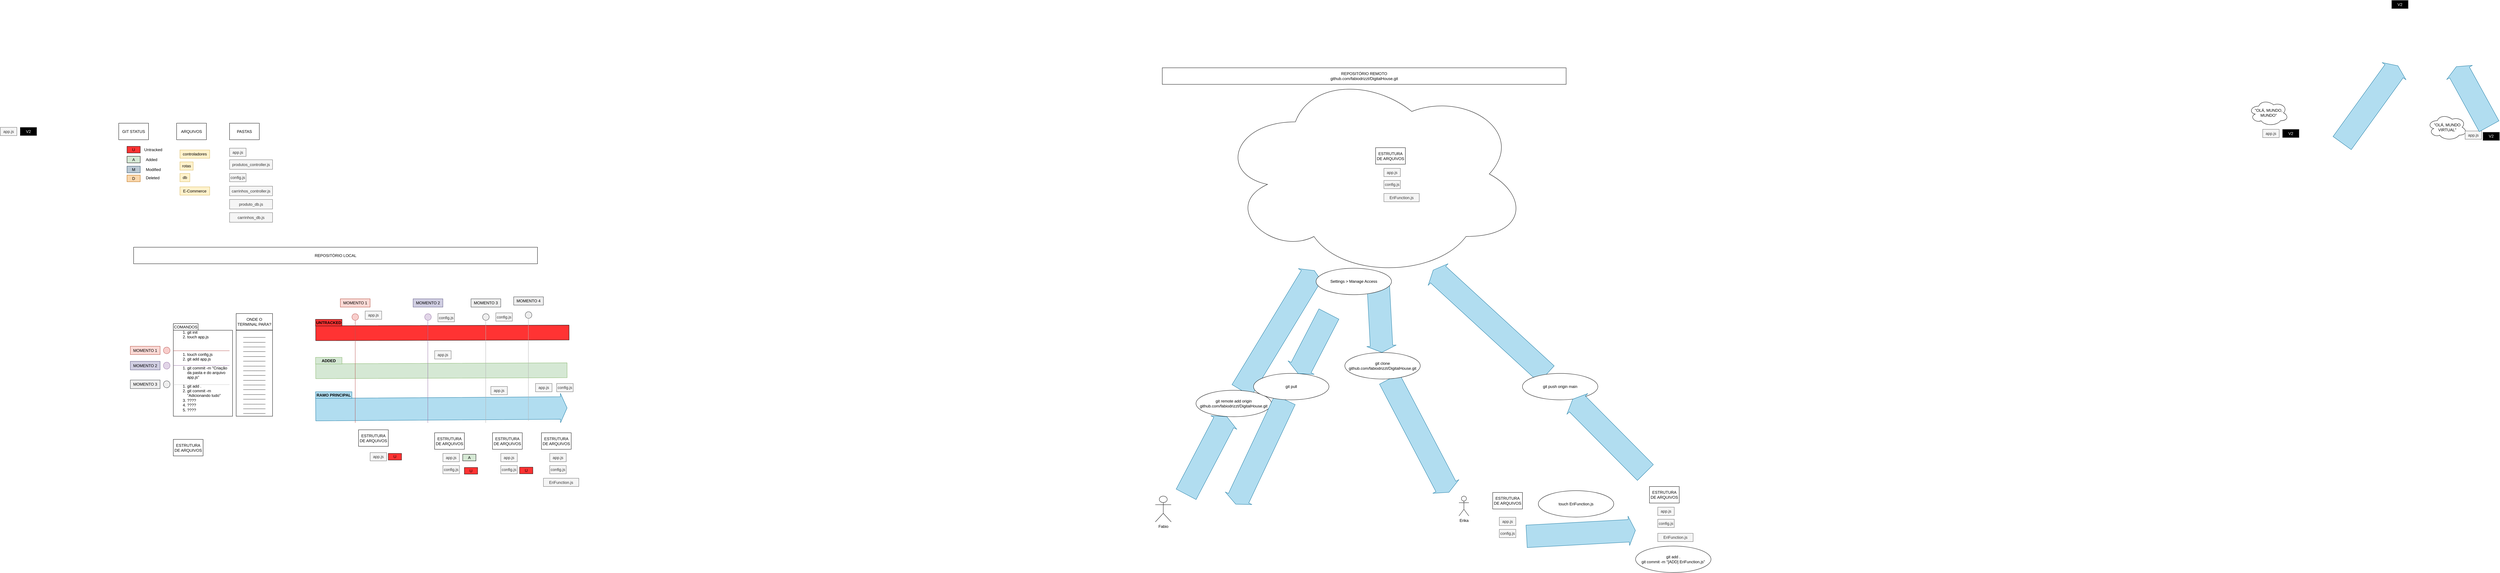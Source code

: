 <mxfile version="15.5.9" type="google"><diagram id="gjfnHKG4UxNZqwAq99h7" name="Page-1"><mxGraphModel dx="4668" dy="5510" grid="1" gridSize="10" guides="1" tooltips="1" connect="1" arrows="1" fold="1" page="1" pageScale="1" pageWidth="827" pageHeight="1169" math="0" shadow="0"><root><mxCell id="0"/><mxCell id="1" parent="0"/><mxCell id="Z1jpbVhlGLMtk55qGKZk-7" value="&lt;ol&gt;&lt;li&gt;&lt;span&gt;git init&lt;/span&gt;&lt;br&gt;&lt;/li&gt;&lt;li&gt;touch app.js&lt;/li&gt;&lt;/ol&gt;&lt;div&gt;&lt;br&gt;&lt;/div&gt;&lt;ol&gt;&lt;li&gt;touch config.js&lt;/li&gt;&lt;li&gt;git add app.js&lt;/li&gt;&lt;/ol&gt;&lt;ol&gt;&lt;li&gt;git commit -m &quot;Criação da pasta e do arquivo app.js&quot;&lt;/li&gt;&lt;/ol&gt;&lt;ol&gt;&lt;li&gt;git add .&lt;/li&gt;&lt;ol&gt;&lt;/ol&gt;&lt;li&gt;git commit -m &quot;Adicionando tudo&quot;&lt;/li&gt;&lt;ol&gt;&lt;/ol&gt;&lt;li&gt;&lt;span&gt;????&lt;/span&gt;&lt;br&gt;&lt;/li&gt;&lt;li&gt;????&lt;/li&gt;&lt;li&gt;????&lt;br&gt;&lt;br&gt;&lt;/li&gt;&lt;/ol&gt;" style="rounded=0;whiteSpace=wrap;html=1;align=left;" parent="1" vertex="1"><mxGeometry x="-2405" y="-3568.5" width="179" height="260" as="geometry"/></mxCell><mxCell id="Z1jpbVhlGLMtk55qGKZk-8" value="COMANDOS" style="rounded=0;whiteSpace=wrap;html=1;" parent="1" vertex="1"><mxGeometry x="-2405" y="-3588.5" width="75" height="20" as="geometry"/></mxCell><mxCell id="Z1jpbVhlGLMtk55qGKZk-9" value="&lt;span&gt;ESTRUTURA&lt;/span&gt;&lt;br&gt;&lt;span&gt;DE ARQUIVOS&lt;/span&gt;" style="rounded=0;whiteSpace=wrap;html=1;" parent="1" vertex="1"><mxGeometry x="-2405" y="-3238.5" width="90" height="50" as="geometry"/></mxCell><mxCell id="Z1jpbVhlGLMtk55qGKZk-10" value="" style="ellipse;whiteSpace=wrap;html=1;fillColor=#f8cecc;strokeColor=#b85450;" parent="1" vertex="1"><mxGeometry x="-2435" y="-3517.5" width="20" height="20" as="geometry"/></mxCell><mxCell id="Z1jpbVhlGLMtk55qGKZk-11" value="" style="endArrow=none;html=1;entryX=1;entryY=0.25;entryDx=0;entryDy=0;exitX=0;exitY=0.25;exitDx=0;exitDy=0;fillColor=#f8cecc;strokeColor=#b85450;" parent="1" edge="1"><mxGeometry width="50" height="50" relative="1" as="geometry"><mxPoint x="-2405" y="-3506.5" as="sourcePoint"/><mxPoint x="-2235" y="-3506.5" as="targetPoint"/></mxGeometry></mxCell><mxCell id="Z1jpbVhlGLMtk55qGKZk-12" value="" style="ellipse;whiteSpace=wrap;html=1;fillColor=#e1d5e7;strokeColor=#9673a6;" parent="1" vertex="1"><mxGeometry x="-2435" y="-3472" width="20" height="21" as="geometry"/></mxCell><mxCell id="Z1jpbVhlGLMtk55qGKZk-13" value="" style="endArrow=none;html=1;entryX=1;entryY=0.25;entryDx=0;entryDy=0;exitX=0;exitY=0.25;exitDx=0;exitDy=0;fillColor=#e1d5e7;strokeColor=#9673a6;" parent="1" edge="1"><mxGeometry width="50" height="50" relative="1" as="geometry"><mxPoint x="-2405" y="-3462" as="sourcePoint"/><mxPoint x="-2235" y="-3462" as="targetPoint"/></mxGeometry></mxCell><mxCell id="Z1jpbVhlGLMtk55qGKZk-14" value="" style="shape=flexArrow;endArrow=none;html=1;width=45;endSize=6.33;fillColor=#FF3333;endFill=0;" parent="1" edge="1"><mxGeometry width="50" height="50" relative="1" as="geometry"><mxPoint x="-1975" y="-3559.5" as="sourcePoint"/><mxPoint x="-1208" y="-3561.5" as="targetPoint"/></mxGeometry></mxCell><mxCell id="Z1jpbVhlGLMtk55qGKZk-15" value="" style="shape=flexArrow;endArrow=none;html=1;width=45;endSize=6.33;fillColor=#d5e8d4;strokeColor=#82b366;endFill=0;" parent="1" edge="1"><mxGeometry width="50" height="50" relative="1" as="geometry"><mxPoint x="-1975" y="-3444.5" as="sourcePoint"/><mxPoint x="-1214" y="-3447.5" as="targetPoint"/></mxGeometry></mxCell><mxCell id="Z1jpbVhlGLMtk55qGKZk-16" value="" style="shape=flexArrow;endArrow=classic;html=1;width=68;endSize=6.33;fillColor=#b1ddf0;strokeColor=#10739e;" parent="1" edge="1"><mxGeometry width="50" height="50" relative="1" as="geometry"><mxPoint x="-1975" y="-3328.5" as="sourcePoint"/><mxPoint x="-1214" y="-3333.5" as="targetPoint"/></mxGeometry></mxCell><mxCell id="Z1jpbVhlGLMtk55qGKZk-17" value="UNTRACKED" style="rounded=0;whiteSpace=wrap;html=1;fillColor=#FF3333;fontStyle=1" parent="1" vertex="1"><mxGeometry x="-1975" y="-3601.5" width="80" height="20" as="geometry"/></mxCell><mxCell id="Z1jpbVhlGLMtk55qGKZk-18" value="ADDED" style="rounded=0;whiteSpace=wrap;html=1;fillColor=#d5e8d4;strokeColor=#82b366;fontStyle=1" parent="1" vertex="1"><mxGeometry x="-1975" y="-3486.5" width="80" height="20" as="geometry"/></mxCell><mxCell id="Z1jpbVhlGLMtk55qGKZk-19" value="RAMO PRINCIPAL" style="rounded=0;whiteSpace=wrap;html=1;fillColor=#b1ddf0;strokeColor=#10739e;fontStyle=1" parent="1" vertex="1"><mxGeometry x="-1975" y="-3382.5" width="110" height="20" as="geometry"/></mxCell><mxCell id="Z1jpbVhlGLMtk55qGKZk-20" value="" style="ellipse;whiteSpace=wrap;html=1;fillColor=#f8cecc;strokeColor=#b85450;" parent="1" vertex="1"><mxGeometry x="-1865" y="-3618.5" width="20" height="20" as="geometry"/></mxCell><mxCell id="Z1jpbVhlGLMtk55qGKZk-21" value="" style="endArrow=none;html=1;exitX=0.5;exitY=1;exitDx=0;exitDy=0;fillColor=#f8cecc;strokeColor=#b85450;" parent="1" source="Z1jpbVhlGLMtk55qGKZk-20" edge="1"><mxGeometry width="50" height="50" relative="1" as="geometry"><mxPoint x="-1895" y="-3579" as="sourcePoint"/><mxPoint x="-1855" y="-3288.5" as="targetPoint"/></mxGeometry></mxCell><mxCell id="Z1jpbVhlGLMtk55qGKZk-22" value="&lt;span&gt;ESTRUTURA&lt;/span&gt;&lt;br&gt;&lt;span&gt;DE ARQUIVOS&lt;/span&gt;" style="rounded=0;whiteSpace=wrap;html=1;" parent="1" vertex="1"><mxGeometry x="-1845" y="-3267.5" width="90" height="50" as="geometry"/></mxCell><mxCell id="Z1jpbVhlGLMtk55qGKZk-23" value="U" style="rounded=0;whiteSpace=wrap;html=1;fillColor=#FF3333;" parent="1" vertex="1"><mxGeometry x="-2545" y="-4124.5" width="40" height="20" as="geometry"/></mxCell><mxCell id="Z1jpbVhlGLMtk55qGKZk-24" value="A" style="rounded=0;whiteSpace=wrap;html=1;fillColor=#D5E8D4;" parent="1" vertex="1"><mxGeometry x="-2545" y="-4094.5" width="40" height="20" as="geometry"/></mxCell><mxCell id="Z1jpbVhlGLMtk55qGKZk-25" value="M" style="rounded=0;whiteSpace=wrap;html=1;fillColor=#bac8d3;strokeColor=#23445d;" parent="1" vertex="1"><mxGeometry x="-2545" y="-4064.5" width="40" height="20" as="geometry"/></mxCell><mxCell id="Z1jpbVhlGLMtk55qGKZk-26" value="" style="ellipse;whiteSpace=wrap;html=1;fillColor=#eeeeee;strokeColor=#36393d;" parent="1" vertex="1"><mxGeometry x="-1470" y="-3618.5" width="20" height="20" as="geometry"/></mxCell><mxCell id="Z1jpbVhlGLMtk55qGKZk-27" value="" style="endArrow=none;html=1;exitX=0.5;exitY=1;exitDx=0;exitDy=0;fillColor=#eeeeee;strokeColor=#B3B3B3;" parent="1" edge="1"><mxGeometry width="50" height="50" relative="1" as="geometry"><mxPoint x="-1460.5" y="-3598.5" as="sourcePoint"/><mxPoint x="-1460.5" y="-3288.5" as="targetPoint"/></mxGeometry></mxCell><mxCell id="Z1jpbVhlGLMtk55qGKZk-28" value="GIT STATUS" style="rounded=0;whiteSpace=wrap;html=1;" parent="1" vertex="1"><mxGeometry x="-2570" y="-4194.5" width="90" height="50" as="geometry"/></mxCell><mxCell id="Z1jpbVhlGLMtk55qGKZk-29" value="ARQUIVOS" style="rounded=0;whiteSpace=wrap;html=1;" parent="1" vertex="1"><mxGeometry x="-2395" y="-4194.5" width="90" height="50" as="geometry"/></mxCell><mxCell id="Z1jpbVhlGLMtk55qGKZk-30" value="app.js" style="rounded=0;whiteSpace=wrap;html=1;fillColor=#f5f5f5;strokeColor=#666666;fontColor=#333333;" parent="1" vertex="1"><mxGeometry x="-2235" y="-4119" width="50" height="25" as="geometry"/></mxCell><mxCell id="Z1jpbVhlGLMtk55qGKZk-31" value="controladores" style="rounded=0;whiteSpace=wrap;html=1;fillColor=#fff2cc;strokeColor=#d6b656;" parent="1" vertex="1"><mxGeometry x="-2385" y="-4113.5" width="90" height="25" as="geometry"/></mxCell><mxCell id="Z1jpbVhlGLMtk55qGKZk-32" value="rotas" style="rounded=0;whiteSpace=wrap;html=1;fillColor=#fff2cc;strokeColor=#d6b656;" parent="1" vertex="1"><mxGeometry x="-2385" y="-4077.5" width="40" height="25" as="geometry"/></mxCell><mxCell id="Z1jpbVhlGLMtk55qGKZk-33" value="E-Commerce" style="rounded=0;whiteSpace=wrap;html=1;fillColor=#fff2cc;strokeColor=#d6b656;" parent="1" vertex="1"><mxGeometry x="-2385" y="-4002" width="90" height="25" as="geometry"/></mxCell><mxCell id="Z1jpbVhlGLMtk55qGKZk-34" value="db" style="rounded=0;whiteSpace=wrap;html=1;fillColor=#fff2cc;strokeColor=#d6b656;" parent="1" vertex="1"><mxGeometry x="-2385" y="-4042.5" width="30" height="25" as="geometry"/></mxCell><mxCell id="Z1jpbVhlGLMtk55qGKZk-35" value="produtos_controller.js" style="rounded=0;whiteSpace=wrap;html=1;fillColor=#f5f5f5;strokeColor=#666666;fontColor=#333333;" parent="1" vertex="1"><mxGeometry x="-2235" y="-4084" width="130" height="29" as="geometry"/></mxCell><mxCell id="Z1jpbVhlGLMtk55qGKZk-36" value="carrinhos_controller.js" style="rounded=0;whiteSpace=wrap;html=1;fillColor=#f5f5f5;strokeColor=#666666;fontColor=#333333;" parent="1" vertex="1"><mxGeometry x="-2235" y="-4004" width="130" height="29" as="geometry"/></mxCell><mxCell id="Z1jpbVhlGLMtk55qGKZk-37" value="produto_db.js" style="rounded=0;whiteSpace=wrap;html=1;fillColor=#f5f5f5;strokeColor=#666666;fontColor=#333333;" parent="1" vertex="1"><mxGeometry x="-2235" y="-3964" width="130" height="29" as="geometry"/></mxCell><mxCell id="Z1jpbVhlGLMtk55qGKZk-38" value="carrinhos_db.js" style="rounded=0;whiteSpace=wrap;html=1;fillColor=#f5f5f5;strokeColor=#666666;fontColor=#333333;" parent="1" vertex="1"><mxGeometry x="-2235" y="-3924" width="130" height="29" as="geometry"/></mxCell><mxCell id="Z1jpbVhlGLMtk55qGKZk-39" value="config.js" style="rounded=0;whiteSpace=wrap;html=1;fillColor=#f5f5f5;strokeColor=#666666;fontColor=#333333;" parent="1" vertex="1"><mxGeometry x="-2235" y="-4042.5" width="50" height="25" as="geometry"/></mxCell><mxCell id="Z1jpbVhlGLMtk55qGKZk-40" value="PASTAS" style="rounded=0;whiteSpace=wrap;html=1;" parent="1" vertex="1"><mxGeometry x="-2235" y="-4194.5" width="90" height="50" as="geometry"/></mxCell><mxCell id="Z1jpbVhlGLMtk55qGKZk-41" value="" style="edgeStyle=none;rounded=0;orthogonalLoop=1;jettySize=auto;html=1;strokeColor=#B3B3B3;fillColor=#FF3333;fontColor=#FFFFFF;entryX=0.5;entryY=1;entryDx=0;entryDy=0;" parent="1" source="Z1jpbVhlGLMtk55qGKZk-42" target="Z1jpbVhlGLMtk55qGKZk-42" edge="1"><mxGeometry relative="1" as="geometry"/></mxCell><mxCell id="Z1jpbVhlGLMtk55qGKZk-42" value="ONDE O TERMINAL PARA?" style="rounded=0;whiteSpace=wrap;html=1;" parent="1" vertex="1"><mxGeometry x="-2215" y="-3619" width="110" height="50" as="geometry"/></mxCell><mxCell id="Z1jpbVhlGLMtk55qGKZk-43" style="edgeStyle=none;rounded=0;orthogonalLoop=1;jettySize=auto;html=1;exitX=1;exitY=0.5;exitDx=0;exitDy=0;fillColor=#FF3333;" parent="1" source="Z1jpbVhlGLMtk55qGKZk-42" target="Z1jpbVhlGLMtk55qGKZk-42" edge="1"><mxGeometry relative="1" as="geometry"/></mxCell><mxCell id="Z1jpbVhlGLMtk55qGKZk-44" value="MOMENTO 1" style="rounded=0;whiteSpace=wrap;html=1;fillColor=#fad9d5;strokeColor=#ae4132;" parent="1" vertex="1"><mxGeometry x="-2535" y="-3520" width="90" height="25" as="geometry"/></mxCell><mxCell id="Z1jpbVhlGLMtk55qGKZk-45" value="MOMENTO 2" style="rounded=0;whiteSpace=wrap;html=1;fillColor=#d0cee2;strokeColor=#56517e;" parent="1" vertex="1"><mxGeometry x="-2535" y="-3474.5" width="90" height="26" as="geometry"/></mxCell><mxCell id="Z1jpbVhlGLMtk55qGKZk-46" value="MOMENTO 1" style="rounded=0;whiteSpace=wrap;html=1;fillColor=#fad9d5;strokeColor=#ae4132;" parent="1" vertex="1"><mxGeometry x="-1900" y="-3663.5" width="90" height="25" as="geometry"/></mxCell><mxCell id="Z1jpbVhlGLMtk55qGKZk-47" value="MOMENTO 3" style="rounded=0;whiteSpace=wrap;html=1;fillColor=#eeeeee;strokeColor=#36393d;" parent="1" vertex="1"><mxGeometry x="-1505" y="-3663.5" width="90" height="25" as="geometry"/></mxCell><mxCell id="Z1jpbVhlGLMtk55qGKZk-48" value="&lt;span&gt;ESTRUTURA&lt;/span&gt;&lt;br&gt;&lt;span&gt;DE ARQUIVOS&lt;/span&gt;" style="rounded=0;whiteSpace=wrap;html=1;" parent="1" vertex="1"><mxGeometry x="-1440" y="-3258.5" width="90" height="50" as="geometry"/></mxCell><mxCell id="Z1jpbVhlGLMtk55qGKZk-49" value="D" style="rounded=0;whiteSpace=wrap;html=1;fillColor=#fad7ac;strokeColor=#b46504;" parent="1" vertex="1"><mxGeometry x="-2545" y="-4037.5" width="40" height="20" as="geometry"/></mxCell><mxCell id="Z1jpbVhlGLMtk55qGKZk-50" value="Untracked" style="text;html=1;align=left;verticalAlign=middle;resizable=0;points=[];autosize=1;" parent="1" vertex="1"><mxGeometry x="-2495" y="-4124.5" width="70" height="20" as="geometry"/></mxCell><mxCell id="Z1jpbVhlGLMtk55qGKZk-51" value="Added" style="text;html=1;align=left;verticalAlign=middle;resizable=0;points=[];autosize=1;" parent="1" vertex="1"><mxGeometry x="-2490" y="-4094.5" width="50" height="20" as="geometry"/></mxCell><mxCell id="Z1jpbVhlGLMtk55qGKZk-52" value="Modified" style="text;html=1;align=left;verticalAlign=middle;resizable=0;points=[];autosize=1;" parent="1" vertex="1"><mxGeometry x="-2490" y="-4064.5" width="60" height="20" as="geometry"/></mxCell><mxCell id="Z1jpbVhlGLMtk55qGKZk-53" value="Deleted" style="text;html=1;align=left;verticalAlign=middle;resizable=0;points=[];autosize=1;" parent="1" vertex="1"><mxGeometry x="-2490" y="-4039.5" width="60" height="20" as="geometry"/></mxCell><mxCell id="Z1jpbVhlGLMtk55qGKZk-54" value="" style="edgeStyle=none;rounded=0;orthogonalLoop=1;jettySize=auto;html=1;fillColor=#FF3333;fontColor=#FFFFFF;" parent="1" edge="1"><mxGeometry relative="1" as="geometry"><mxPoint x="-1927.687" y="-3678.5" as="targetPoint"/><mxPoint x="-1927.687" y="-3678.5" as="sourcePoint"/></mxGeometry></mxCell><mxCell id="Z1jpbVhlGLMtk55qGKZk-55" value="app.js" style="rounded=0;whiteSpace=wrap;html=1;fillColor=#f5f5f5;strokeColor=#666666;fontColor=#333333;" parent="1" vertex="1"><mxGeometry x="-1810" y="-3198.5" width="50" height="25" as="geometry"/></mxCell><mxCell id="Z1jpbVhlGLMtk55qGKZk-56" value="U" style="rounded=0;whiteSpace=wrap;html=1;fillColor=#FF3333;" parent="1" vertex="1"><mxGeometry x="-1755" y="-3196" width="40" height="20" as="geometry"/></mxCell><mxCell id="Z1jpbVhlGLMtk55qGKZk-57" value="app.js" style="rounded=0;whiteSpace=wrap;html=1;fillColor=#f5f5f5;strokeColor=#666666;fontColor=#333333;" parent="1" vertex="1"><mxGeometry x="-1825" y="-3626.5" width="50" height="25" as="geometry"/></mxCell><mxCell id="Z1jpbVhlGLMtk55qGKZk-58" value="app.js" style="rounded=0;whiteSpace=wrap;html=1;fillColor=#f5f5f5;strokeColor=#666666;fontColor=#333333;" parent="1" vertex="1"><mxGeometry x="-1445" y="-3398.5" width="50" height="25" as="geometry"/></mxCell><mxCell id="Z1jpbVhlGLMtk55qGKZk-59" value="app.js" style="rounded=0;whiteSpace=wrap;html=1;fillColor=#f5f5f5;strokeColor=#666666;fontColor=#333333;" parent="1" vertex="1"><mxGeometry x="-1415" y="-3196" width="50" height="25" as="geometry"/></mxCell><mxCell id="Z1jpbVhlGLMtk55qGKZk-60" value="config.js" style="rounded=0;whiteSpace=wrap;html=1;fillColor=#f5f5f5;strokeColor=#666666;fontColor=#333333;" parent="1" vertex="1"><mxGeometry x="-1430" y="-3621" width="50" height="25" as="geometry"/></mxCell><mxCell id="Z1jpbVhlGLMtk55qGKZk-61" value="" style="ellipse;whiteSpace=wrap;html=1;fillColor=#eeeeee;strokeColor=#36393d;" parent="1" vertex="1"><mxGeometry x="-2435" y="-3415.5" width="20" height="21" as="geometry"/></mxCell><mxCell id="Z1jpbVhlGLMtk55qGKZk-62" value="MOMENTO 3" style="rounded=0;whiteSpace=wrap;html=1;fillColor=#eeeeee;strokeColor=#36393d;" parent="1" vertex="1"><mxGeometry x="-2535" y="-3418" width="90" height="26" as="geometry"/></mxCell><mxCell id="Z1jpbVhlGLMtk55qGKZk-63" value="" style="endArrow=none;html=1;entryX=1;entryY=0.25;entryDx=0;entryDy=0;exitX=0;exitY=0.25;exitDx=0;exitDy=0;fillColor=#f9f7ed;strokeColor=#CCCCCC;" parent="1" edge="1"><mxGeometry width="50" height="50" relative="1" as="geometry"><mxPoint x="-2405" y="-3404.09" as="sourcePoint"/><mxPoint x="-2235" y="-3404.09" as="targetPoint"/></mxGeometry></mxCell><mxCell id="Z1jpbVhlGLMtk55qGKZk-64" value="" style="ellipse;whiteSpace=wrap;html=1;fillColor=#e1d5e7;strokeColor=#9673a6;" parent="1" vertex="1"><mxGeometry x="-1645" y="-3618.5" width="20" height="20" as="geometry"/></mxCell><mxCell id="Z1jpbVhlGLMtk55qGKZk-65" value="" style="endArrow=none;html=1;exitX=0.5;exitY=1;exitDx=0;exitDy=0;fillColor=#e1d5e7;strokeColor=#9673a6;" parent="1" edge="1"><mxGeometry width="50" height="50" relative="1" as="geometry"><mxPoint x="-1635.5" y="-3598.5" as="sourcePoint"/><mxPoint x="-1635.5" y="-3288.5" as="targetPoint"/></mxGeometry></mxCell><mxCell id="Z1jpbVhlGLMtk55qGKZk-66" value="MOMENTO 2" style="rounded=0;whiteSpace=wrap;html=1;fillColor=#d0cee2;strokeColor=#56517e;" parent="1" vertex="1"><mxGeometry x="-1680" y="-3663.5" width="90" height="25" as="geometry"/></mxCell><mxCell id="Z1jpbVhlGLMtk55qGKZk-67" value="&lt;span&gt;ESTRUTURA&lt;/span&gt;&lt;br&gt;&lt;span&gt;DE ARQUIVOS&lt;/span&gt;" style="rounded=0;whiteSpace=wrap;html=1;" parent="1" vertex="1"><mxGeometry x="-1615" y="-3258.5" width="90" height="50" as="geometry"/></mxCell><mxCell id="Z1jpbVhlGLMtk55qGKZk-68" value="app.js" style="rounded=0;whiteSpace=wrap;html=1;fillColor=#f5f5f5;strokeColor=#666666;fontColor=#333333;" parent="1" vertex="1"><mxGeometry x="-1590" y="-3196" width="50" height="25" as="geometry"/></mxCell><mxCell id="Z1jpbVhlGLMtk55qGKZk-69" value="app.js" style="rounded=0;whiteSpace=wrap;html=1;fillColor=#f5f5f5;strokeColor=#666666;fontColor=#333333;" parent="1" vertex="1"><mxGeometry x="-1615" y="-3506.5" width="50" height="25" as="geometry"/></mxCell><mxCell id="Z1jpbVhlGLMtk55qGKZk-70" value="A" style="rounded=0;whiteSpace=wrap;html=1;fillColor=#D5E8D4;" parent="1" vertex="1"><mxGeometry x="-1530" y="-3193.5" width="40" height="20" as="geometry"/></mxCell><mxCell id="Z1jpbVhlGLMtk55qGKZk-71" value="config.js" style="rounded=0;whiteSpace=wrap;html=1;fillColor=#f5f5f5;strokeColor=#666666;fontColor=#333333;" parent="1" vertex="1"><mxGeometry x="-1605" y="-3619" width="50" height="25" as="geometry"/></mxCell><mxCell id="Z1jpbVhlGLMtk55qGKZk-72" value="__________&lt;br&gt;__________&lt;br&gt;__________&lt;br&gt;__________&lt;br&gt;__________&lt;br&gt;__________&lt;br&gt;__________&lt;br&gt;__________&lt;br&gt;__________&lt;br&gt;__________&lt;br&gt;__________&lt;br&gt;__________&lt;br&gt;__________&lt;br&gt;__________&lt;br&gt;__________&lt;br&gt;__________&lt;br&gt;__________&lt;br&gt;" style="rounded=0;whiteSpace=wrap;html=1;" parent="1" vertex="1"><mxGeometry x="-2215" y="-3568.5" width="110" height="260" as="geometry"/></mxCell><mxCell id="Z1jpbVhlGLMtk55qGKZk-73" value="config.js" style="rounded=0;whiteSpace=wrap;html=1;fillColor=#f5f5f5;strokeColor=#666666;fontColor=#333333;" parent="1" vertex="1"><mxGeometry x="-1590" y="-3159.5" width="50" height="25" as="geometry"/></mxCell><mxCell id="Z1jpbVhlGLMtk55qGKZk-74" value="config.js" style="rounded=0;whiteSpace=wrap;html=1;fillColor=#f5f5f5;strokeColor=#666666;fontColor=#333333;" parent="1" vertex="1"><mxGeometry x="-1415" y="-3159.5" width="50" height="25" as="geometry"/></mxCell><mxCell id="Z1jpbVhlGLMtk55qGKZk-75" value="U" style="rounded=0;whiteSpace=wrap;html=1;fillColor=#FF3333;" parent="1" vertex="1"><mxGeometry x="-1358" y="-3154.5" width="40" height="20" as="geometry"/></mxCell><mxCell id="Z1jpbVhlGLMtk55qGKZk-76" value="U" style="rounded=0;whiteSpace=wrap;html=1;fillColor=#FF3333;" parent="1" vertex="1"><mxGeometry x="-1525" y="-3153.5" width="40" height="20" as="geometry"/></mxCell><mxCell id="Z1jpbVhlGLMtk55qGKZk-77" value="REPOSITÓRIO LOCAL" style="rounded=0;whiteSpace=wrap;html=1;" parent="1" vertex="1"><mxGeometry x="-2525" y="-3819.5" width="1221" height="50" as="geometry"/></mxCell><mxCell id="Z1jpbVhlGLMtk55qGKZk-78" value="" style="ellipse;whiteSpace=wrap;html=1;fillColor=#eeeeee;strokeColor=#36393d;" parent="1" vertex="1"><mxGeometry x="-1341" y="-3624.5" width="20" height="20" as="geometry"/></mxCell><mxCell id="Z1jpbVhlGLMtk55qGKZk-79" value="" style="endArrow=none;html=1;exitX=0.5;exitY=1;exitDx=0;exitDy=0;fillColor=#eeeeee;strokeColor=#B3B3B3;" parent="1" edge="1"><mxGeometry width="50" height="50" relative="1" as="geometry"><mxPoint x="-1331.5" y="-3604.5" as="sourcePoint"/><mxPoint x="-1331.5" y="-3294.5" as="targetPoint"/></mxGeometry></mxCell><mxCell id="Z1jpbVhlGLMtk55qGKZk-80" value="MOMENTO 4" style="rounded=0;whiteSpace=wrap;html=1;fillColor=#eeeeee;strokeColor=#36393d;" parent="1" vertex="1"><mxGeometry x="-1376" y="-3669.5" width="90" height="25" as="geometry"/></mxCell><mxCell id="Z1jpbVhlGLMtk55qGKZk-81" value="app.js" style="rounded=0;whiteSpace=wrap;html=1;fillColor=#f5f5f5;strokeColor=#666666;fontColor=#333333;" parent="1" vertex="1"><mxGeometry x="-1310" y="-3407.5" width="50" height="25" as="geometry"/></mxCell><mxCell id="Z1jpbVhlGLMtk55qGKZk-82" value="config.js" style="rounded=0;whiteSpace=wrap;html=1;fillColor=#f5f5f5;strokeColor=#666666;fontColor=#333333;" parent="1" vertex="1"><mxGeometry x="-1246" y="-3407.5" width="50" height="25" as="geometry"/></mxCell><mxCell id="Z1jpbVhlGLMtk55qGKZk-83" value="&lt;span&gt;ESTRUTURA&lt;/span&gt;&lt;br&gt;&lt;span&gt;DE ARQUIVOS&lt;/span&gt;" style="rounded=0;whiteSpace=wrap;html=1;" parent="1" vertex="1"><mxGeometry x="-1292" y="-3258.5" width="90" height="50" as="geometry"/></mxCell><mxCell id="Z1jpbVhlGLMtk55qGKZk-84" value="app.js" style="rounded=0;whiteSpace=wrap;html=1;fillColor=#f5f5f5;strokeColor=#666666;fontColor=#333333;" parent="1" vertex="1"><mxGeometry x="-1267" y="-3196" width="50" height="25" as="geometry"/></mxCell><mxCell id="Z1jpbVhlGLMtk55qGKZk-85" value="config.js" style="rounded=0;whiteSpace=wrap;html=1;fillColor=#f5f5f5;strokeColor=#666666;fontColor=#333333;" parent="1" vertex="1"><mxGeometry x="-1267" y="-3159.5" width="50" height="25" as="geometry"/></mxCell><mxCell id="Z1jpbVhlGLMtk55qGKZk-86" value="Fabio" style="shape=umlActor;verticalLabelPosition=bottom;verticalAlign=top;html=1;outlineConnect=0;" parent="1" vertex="1"><mxGeometry x="564" y="-3067" width="48" height="78" as="geometry"/></mxCell><mxCell id="Z1jpbVhlGLMtk55qGKZk-87" value="" style="ellipse;shape=cloud;whiteSpace=wrap;html=1;fillColor=none;" parent="1" vertex="1"><mxGeometry x="753" y="-4356" width="938" height="630" as="geometry"/></mxCell><mxCell id="Z1jpbVhlGLMtk55qGKZk-88" value="REPOSITÓRIO REMOTO&lt;br&gt;github.com/fabiodrizzt/DigitalHouse.git" style="rounded=0;whiteSpace=wrap;html=1;" parent="1" vertex="1"><mxGeometry x="585" y="-4362" width="1221" height="50" as="geometry"/></mxCell><mxCell id="Z1jpbVhlGLMtk55qGKZk-89" value="" style="shape=flexArrow;endArrow=classic;html=1;width=68;endSize=6.33;fillColor=#b1ddf0;strokeColor=#10739e;" parent="1" edge="1"><mxGeometry width="50" height="50" relative="1" as="geometry"><mxPoint x="657" y="-3072" as="sourcePoint"/><mxPoint x="780.506" y="-3307.652" as="targetPoint"/></mxGeometry></mxCell><mxCell id="Z1jpbVhlGLMtk55qGKZk-90" value="" style="shape=flexArrow;endArrow=classic;html=1;width=68;endSize=6.33;fillColor=#b1ddf0;strokeColor=#10739e;" parent="1" edge="1"><mxGeometry width="50" height="50" relative="1" as="geometry"><mxPoint x="824.672" y="-3386.128" as="sourcePoint"/><mxPoint x="1045.148" y="-3749.254" as="targetPoint"/></mxGeometry></mxCell><mxCell id="Z1jpbVhlGLMtk55qGKZk-91" value="git remote add origin github.com/fabiodrizzt/DigitalHouse.git" style="ellipse;whiteSpace=wrap;html=1;" parent="1" vertex="1"><mxGeometry x="687" y="-3387" width="228" height="80" as="geometry"/></mxCell><mxCell id="Z1jpbVhlGLMtk55qGKZk-92" value="&lt;div&gt;&lt;span&gt;ESTRUTURA&lt;/span&gt;&lt;br&gt;&lt;/div&gt;&lt;div&gt;DE ARQUIVOS&lt;/div&gt;" style="rounded=0;whiteSpace=wrap;html=1;" parent="1" vertex="1"><mxGeometry x="1230" y="-4120.5" width="90" height="50" as="geometry"/></mxCell><mxCell id="Z1jpbVhlGLMtk55qGKZk-93" value="app.js" style="rounded=0;whiteSpace=wrap;html=1;fillColor=#f5f5f5;strokeColor=#666666;fontColor=#333333;" parent="1" vertex="1"><mxGeometry x="1255" y="-4058" width="50" height="25" as="geometry"/></mxCell><mxCell id="Z1jpbVhlGLMtk55qGKZk-94" value="config.js" style="rounded=0;whiteSpace=wrap;html=1;fillColor=#f5f5f5;strokeColor=#666666;fontColor=#333333;" parent="1" vertex="1"><mxGeometry x="1255" y="-4021.5" width="50" height="25" as="geometry"/></mxCell><mxCell id="Z1jpbVhlGLMtk55qGKZk-95" value="Erika&lt;br&gt;" style="shape=umlActor;verticalLabelPosition=bottom;verticalAlign=top;html=1;outlineConnect=0;" parent="1" vertex="1"><mxGeometry x="1482" y="-3067" width="30" height="60" as="geometry"/></mxCell><mxCell id="Z1jpbVhlGLMtk55qGKZk-96" value="" style="shape=flexArrow;endArrow=classic;html=1;width=68;endSize=6.33;fillColor=#b1ddf0;strokeColor=#10739e;" parent="1" source="Z1jpbVhlGLMtk55qGKZk-97" edge="1"><mxGeometry width="50" height="50" relative="1" as="geometry"><mxPoint x="1197" y="-3654" as="sourcePoint"/><mxPoint x="1452" y="-3078" as="targetPoint"/></mxGeometry></mxCell><mxCell id="Z1jpbVhlGLMtk55qGKZk-97" value="git clone github.com/fabiodrizzt/DigitalHouse.git" style="ellipse;whiteSpace=wrap;html=1;" parent="1" vertex="1"><mxGeometry x="1137" y="-3501" width="228" height="80" as="geometry"/></mxCell><mxCell id="Z1jpbVhlGLMtk55qGKZk-98" value="" style="shape=flexArrow;endArrow=classic;html=1;width=68;endSize=6.33;fillColor=#b1ddf0;strokeColor=#10739e;" parent="1" target="Z1jpbVhlGLMtk55qGKZk-97" edge="1"><mxGeometry width="50" height="50" relative="1" as="geometry"><mxPoint x="1236.992" y="-3726.161" as="sourcePoint"/><mxPoint x="1293" y="-3210" as="targetPoint"/></mxGeometry></mxCell><mxCell id="Z1jpbVhlGLMtk55qGKZk-99" value="&lt;div&gt;&lt;span&gt;ESTRUTURA&lt;/span&gt;&lt;br&gt;&lt;/div&gt;&lt;div&gt;DE ARQUIVOS&lt;/div&gt;" style="rounded=0;whiteSpace=wrap;html=1;" parent="1" vertex="1"><mxGeometry x="1584" y="-3078" width="90" height="50" as="geometry"/></mxCell><mxCell id="Z1jpbVhlGLMtk55qGKZk-100" value="app.js" style="rounded=0;whiteSpace=wrap;html=1;fillColor=#f5f5f5;strokeColor=#666666;fontColor=#333333;" parent="1" vertex="1"><mxGeometry x="1604" y="-3003" width="50" height="25" as="geometry"/></mxCell><mxCell id="Z1jpbVhlGLMtk55qGKZk-101" value="config.js" style="rounded=0;whiteSpace=wrap;html=1;fillColor=#f5f5f5;strokeColor=#666666;fontColor=#333333;" parent="1" vertex="1"><mxGeometry x="1604" y="-2966.5" width="50" height="25" as="geometry"/></mxCell><mxCell id="Z1jpbVhlGLMtk55qGKZk-102" value="" style="shape=flexArrow;endArrow=classic;html=1;width=68;endSize=6.33;fillColor=#b1ddf0;strokeColor=#10739e;" parent="1" edge="1"><mxGeometry width="50" height="50" relative="1" as="geometry"><mxPoint x="1686" y="-2945.25" as="sourcePoint"/><mxPoint x="2016" y="-2963.25" as="targetPoint"/></mxGeometry></mxCell><mxCell id="Z1jpbVhlGLMtk55qGKZk-103" value="touch EriFunction.js" style="ellipse;whiteSpace=wrap;html=1;" parent="1" vertex="1"><mxGeometry x="1722" y="-3083.5" width="228" height="80" as="geometry"/></mxCell><mxCell id="Z1jpbVhlGLMtk55qGKZk-104" value="EriFunction.js" style="rounded=0;whiteSpace=wrap;html=1;fillColor=#f5f5f5;strokeColor=#666666;fontColor=#333333;" parent="1" vertex="1"><mxGeometry x="2083" y="-2954.5" width="107" height="25" as="geometry"/></mxCell><mxCell id="Z1jpbVhlGLMtk55qGKZk-105" value="&lt;span&gt;ESTRUTURA&lt;/span&gt;&lt;br&gt;&lt;span&gt;DE ARQUIVOS&lt;/span&gt;" style="rounded=0;whiteSpace=wrap;html=1;" parent="1" vertex="1"><mxGeometry x="2058" y="-3096" width="90" height="50" as="geometry"/></mxCell><mxCell id="Z1jpbVhlGLMtk55qGKZk-106" value="app.js" style="rounded=0;whiteSpace=wrap;html=1;fillColor=#f5f5f5;strokeColor=#666666;fontColor=#333333;" parent="1" vertex="1"><mxGeometry x="2083" y="-3033.5" width="50" height="25" as="geometry"/></mxCell><mxCell id="Z1jpbVhlGLMtk55qGKZk-107" value="config.js" style="rounded=0;whiteSpace=wrap;html=1;fillColor=#f5f5f5;strokeColor=#666666;fontColor=#333333;" parent="1" vertex="1"><mxGeometry x="2083" y="-2997" width="50" height="25" as="geometry"/></mxCell><mxCell id="Z1jpbVhlGLMtk55qGKZk-108" value="git add .&lt;br&gt;git commit -m &quot;[ADD] EriFunction.js&quot;" style="ellipse;whiteSpace=wrap;html=1;" parent="1" vertex="1"><mxGeometry x="2016" y="-2916" width="228" height="80" as="geometry"/></mxCell><mxCell id="Z1jpbVhlGLMtk55qGKZk-109" value="" style="shape=flexArrow;endArrow=classic;html=1;width=68;endSize=6.33;fillColor=#b1ddf0;strokeColor=#10739e;" parent="1" source="Z1jpbVhlGLMtk55qGKZk-110" edge="1"><mxGeometry width="50" height="50" relative="1" as="geometry"><mxPoint x="2046" y="-3138" as="sourcePoint"/><mxPoint x="1403.837" y="-3750.639" as="targetPoint"/></mxGeometry></mxCell><mxCell id="Z1jpbVhlGLMtk55qGKZk-110" value="git push origin main" style="ellipse;whiteSpace=wrap;html=1;" parent="1" vertex="1"><mxGeometry x="1674" y="-3438" width="228" height="80" as="geometry"/></mxCell><mxCell id="Z1jpbVhlGLMtk55qGKZk-111" value="" style="shape=flexArrow;endArrow=classic;html=1;width=68;endSize=6.33;fillColor=#b1ddf0;strokeColor=#10739e;" parent="1" target="Z1jpbVhlGLMtk55qGKZk-110" edge="1"><mxGeometry width="50" height="50" relative="1" as="geometry"><mxPoint x="2046" y="-3138.0" as="sourcePoint"/><mxPoint x="1403.837" y="-3750.639" as="targetPoint"/></mxGeometry></mxCell><mxCell id="Z1jpbVhlGLMtk55qGKZk-112" value="EriFunction.js" style="rounded=0;whiteSpace=wrap;html=1;fillColor=#f5f5f5;strokeColor=#666666;fontColor=#333333;" parent="1" vertex="1"><mxGeometry x="1255" y="-3982" width="107" height="25" as="geometry"/></mxCell><mxCell id="Z1jpbVhlGLMtk55qGKZk-113" value="" style="shape=flexArrow;endArrow=classic;html=1;width=68;endSize=6.33;fillColor=#b1ddf0;strokeColor=#10739e;" parent="1" source="Z1jpbVhlGLMtk55qGKZk-114" edge="1"><mxGeometry width="50" height="50" relative="1" as="geometry"><mxPoint x="1089" y="-3618" as="sourcePoint"/><mxPoint x="807" y="-3042" as="targetPoint"/></mxGeometry></mxCell><mxCell id="Z1jpbVhlGLMtk55qGKZk-114" value="git pull" style="ellipse;whiteSpace=wrap;html=1;" parent="1" vertex="1"><mxGeometry x="861" y="-3438" width="228" height="80" as="geometry"/></mxCell><mxCell id="Z1jpbVhlGLMtk55qGKZk-115" value="" style="shape=flexArrow;endArrow=classic;html=1;width=68;endSize=6.33;fillColor=#b1ddf0;strokeColor=#10739e;" parent="1" target="Z1jpbVhlGLMtk55qGKZk-114" edge="1"><mxGeometry width="50" height="50" relative="1" as="geometry"><mxPoint x="1089" y="-3618" as="sourcePoint"/><mxPoint x="807" y="-3042" as="targetPoint"/></mxGeometry></mxCell><mxCell id="Z1jpbVhlGLMtk55qGKZk-116" value="EriFunction.js" style="rounded=0;whiteSpace=wrap;html=1;fillColor=#f5f5f5;strokeColor=#666666;fontColor=#333333;" parent="1" vertex="1"><mxGeometry x="-1286" y="-3121" width="107" height="25" as="geometry"/></mxCell><mxCell id="Z1jpbVhlGLMtk55qGKZk-117" value="Settings &amp;gt; Manage Access" style="ellipse;whiteSpace=wrap;html=1;" parent="1" vertex="1"><mxGeometry x="1050" y="-3756" width="228" height="80" as="geometry"/></mxCell><mxCell id="Z1jpbVhlGLMtk55qGKZk-118" value="V2" style="rounded=0;whiteSpace=wrap;html=1;strokeColor=#666666;fillColor=#000000;fontColor=#FFFFFF;" parent="1" vertex="1"><mxGeometry x="4578" y="-4167.3" width="50" height="25" as="geometry"/></mxCell><mxCell id="Z1jpbVhlGLMtk55qGKZk-119" value="&lt;div&gt;&lt;span&gt;&quot;OLÁ, MUNDO VIRTUAL&quot;&lt;/span&gt;&lt;br&gt;&lt;/div&gt;" style="ellipse;shape=cloud;whiteSpace=wrap;html=1;" parent="1" vertex="1"><mxGeometry x="4410" y="-4222.3" width="120" height="80" as="geometry"/></mxCell><mxCell id="Z1jpbVhlGLMtk55qGKZk-120" value="app.js" style="rounded=0;whiteSpace=wrap;html=1;fillColor=#f5f5f5;strokeColor=#666666;fontColor=#333333;" parent="1" vertex="1"><mxGeometry x="4524" y="-4171" width="50" height="25" as="geometry"/></mxCell><mxCell id="Z1jpbVhlGLMtk55qGKZk-121" value="" style="shape=flexArrow;endArrow=classic;html=1;width=68;endSize=6.33;fillColor=#b1ddf0;strokeColor=#10739e;" parent="1" edge="1"><mxGeometry width="50" height="50" relative="1" as="geometry"><mxPoint x="4152" y="-4134" as="sourcePoint"/><mxPoint x="4321.188" y="-4368.446" as="targetPoint"/></mxGeometry></mxCell><mxCell id="Z1jpbVhlGLMtk55qGKZk-122" value="" style="shape=flexArrow;endArrow=classic;html=1;width=68;endSize=6.33;fillColor=#b1ddf0;strokeColor=#10739e;exitX=0.1;exitY=1.064;exitDx=0;exitDy=0;exitPerimeter=0;" parent="1" edge="1"><mxGeometry width="50" height="50" relative="1" as="geometry"><mxPoint x="4596.817" y="-4184.856" as="sourcePoint"/><mxPoint x="4497.258" y="-4365.905" as="targetPoint"/></mxGeometry></mxCell><mxCell id="Z1jpbVhlGLMtk55qGKZk-123" value="V2" style="rounded=0;whiteSpace=wrap;html=1;strokeColor=#666666;fillColor=#000000;fontColor=#FFFFFF;" parent="1" vertex="1"><mxGeometry x="4302" y="-4566" width="50" height="25" as="geometry"/></mxCell><mxCell id="Z1jpbVhlGLMtk55qGKZk-124" value="V2" style="rounded=0;whiteSpace=wrap;html=1;strokeColor=#666666;fillColor=#000000;fontColor=#FFFFFF;" parent="1" vertex="1"><mxGeometry x="3972" y="-4176" width="50" height="25" as="geometry"/></mxCell><mxCell id="Z1jpbVhlGLMtk55qGKZk-125" value="&quot;OLÁ, MUNDO, MUNDO&quot;" style="ellipse;shape=cloud;whiteSpace=wrap;html=1;" parent="1" vertex="1"><mxGeometry x="3870" y="-4266" width="120" height="80" as="geometry"/></mxCell><mxCell id="Z1jpbVhlGLMtk55qGKZk-126" value="app.js" style="rounded=0;whiteSpace=wrap;html=1;fillColor=#f5f5f5;strokeColor=#666666;fontColor=#333333;" parent="1" vertex="1"><mxGeometry x="3912" y="-4176" width="50" height="25" as="geometry"/></mxCell><mxCell id="Z1jpbVhlGLMtk55qGKZk-127" value="V2" style="rounded=0;whiteSpace=wrap;html=1;strokeColor=#666666;fillColor=#000000;fontColor=#FFFFFF;" parent="1" vertex="1"><mxGeometry x="-2868" y="-4182" width="50" height="25" as="geometry"/></mxCell><mxCell id="Z1jpbVhlGLMtk55qGKZk-128" value="app.js" style="rounded=0;whiteSpace=wrap;html=1;fillColor=#f5f5f5;strokeColor=#666666;fontColor=#333333;" parent="1" vertex="1"><mxGeometry x="-2928" y="-4182" width="50" height="25" as="geometry"/></mxCell></root></mxGraphModel></diagram></mxfile>